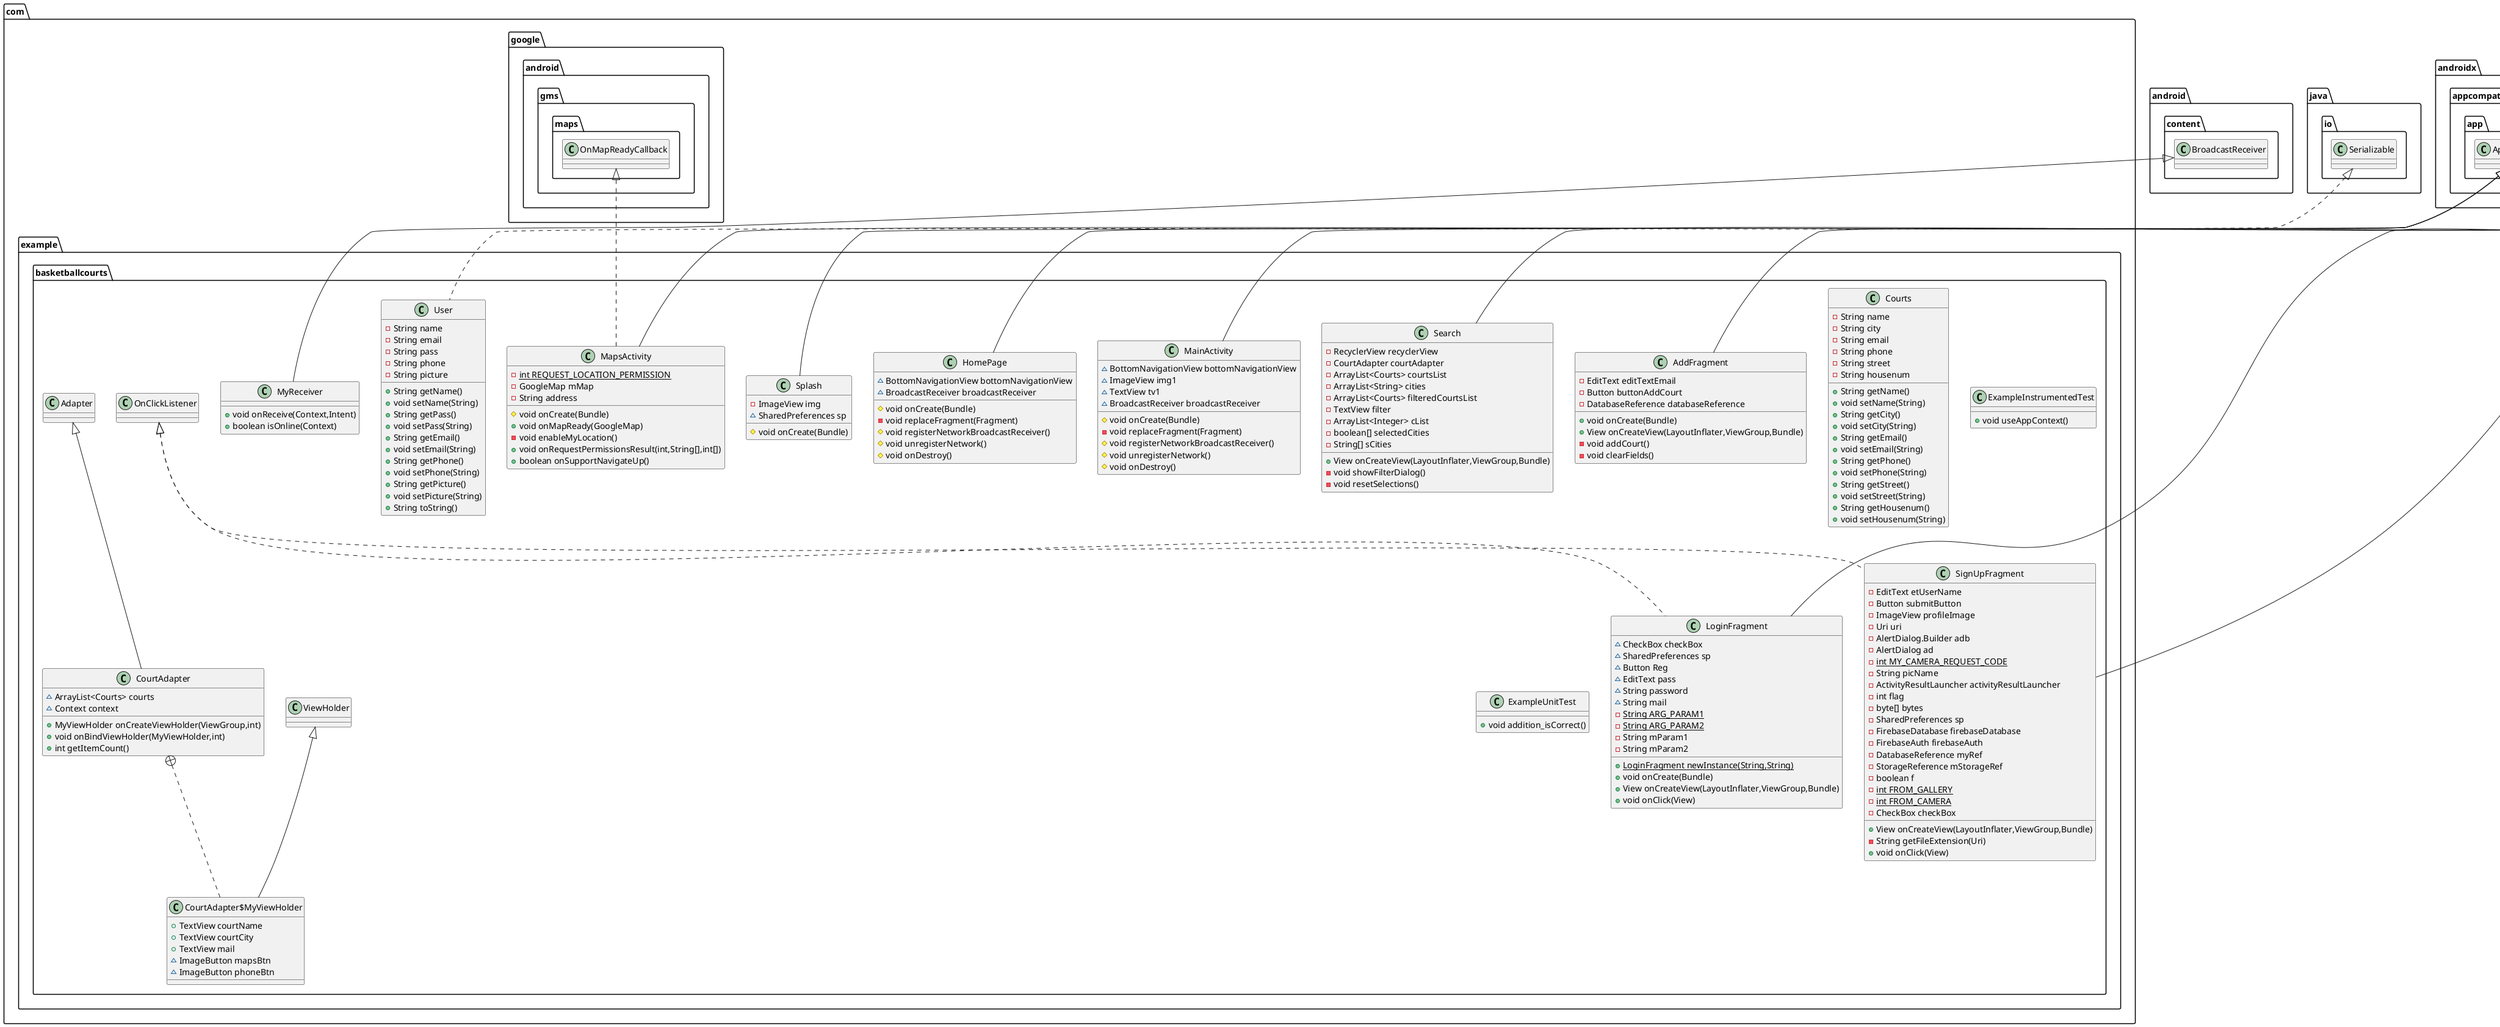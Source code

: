 @startuml
class com.example.basketballcourts.MyReceiver {
+ void onReceive(Context,Intent)
+ boolean isOnline(Context)
}

class com.example.basketballcourts.Search {
- RecyclerView recyclerView
- CourtAdapter courtAdapter
- ArrayList<Courts> courtsList
- ArrayList<String> cities
- ArrayList<Courts> filteredCourtsList
- TextView filter
- ArrayList<Integer> cList
- boolean[] selectedCities
- String[] sCities
+ View onCreateView(LayoutInflater,ViewGroup,Bundle)
- void showFilterDialog()
- void resetSelections()
}


class com.example.basketballcourts.Courts {
- String name
- String city
- String email
- String phone
- String street
- String housenum
+ String getName()
+ void setName(String)
+ String getCity()
+ void setCity(String)
+ String getEmail()
+ void setEmail(String)
+ String getPhone()
+ void setPhone(String)
+ String getStreet()
+ void setStreet(String)
+ String getHousenum()
+ void setHousenum(String)
}


class com.example.basketballcourts.HomePage {
~ BottomNavigationView bottomNavigationView
~ BroadcastReceiver broadcastReceiver
# void onCreate(Bundle)
- void replaceFragment(Fragment)
# void registerNetworkBroadcastReceiver()
# void unregisterNetwork()
# void onDestroy()
}


class com.example.basketballcourts.MapsActivity {
- {static} int REQUEST_LOCATION_PERMISSION
- GoogleMap mMap
- String address
# void onCreate(Bundle)
+ void onMapReady(GoogleMap)
- void enableMyLocation()
+ void onRequestPermissionsResult(int,String[],int[])
+ boolean onSupportNavigateUp()
}


class com.example.basketballcourts.Splash {
- ImageView img
~ SharedPreferences sp
# void onCreate(Bundle)
}


class com.example.basketballcourts.User {
- String name
- String email
- String pass
- String phone
- String picture
+ String getName()
+ void setName(String)
+ String getPass()
+ void setPass(String)
+ String getEmail()
+ void setEmail(String)
+ String getPhone()
+ void setPhone(String)
+ String getPicture()
+ void setPicture(String)
+ String toString()
}


class com.example.basketballcourts.MainActivity {
~ BottomNavigationView bottomNavigationView
~ ImageView img1
~ TextView tv1
~ BroadcastReceiver broadcastReceiver
# void onCreate(Bundle)
- void replaceFragment(Fragment)
# void registerNetworkBroadcastReceiver()
# void unregisterNetwork()
# void onDestroy()
}


class com.example.basketballcourts.CourtAdapter {
~ ArrayList<Courts> courts
~ Context context
+ MyViewHolder onCreateViewHolder(ViewGroup,int)
+ void onBindViewHolder(MyViewHolder,int)
+ int getItemCount()
}


class com.example.basketballcourts.CourtAdapter$MyViewHolder {
+ TextView courtName
+ TextView courtCity
+ TextView mail
~ ImageButton mapsBtn
~ ImageButton phoneBtn
}

class com.example.basketballcourts.ExampleInstrumentedTest {
+ void useAppContext()
}

class com.example.basketballcourts.ExampleUnitTest {
+ void addition_isCorrect()
}

class com.example.basketballcourts.LoginFragment {
~ CheckBox checkBox
~ SharedPreferences sp
~ Button Reg
~ EditText pass
~ String password
~ String mail
- {static} String ARG_PARAM1
- {static} String ARG_PARAM2
- String mParam1
- String mParam2
+ {static} LoginFragment newInstance(String,String)
+ void onCreate(Bundle)
+ View onCreateView(LayoutInflater,ViewGroup,Bundle)
+ void onClick(View)
}


class com.example.basketballcourts.SignUpFragment {
- EditText etUserName
- Button submitButton
- ImageView profileImage
- Uri uri
- AlertDialog.Builder adb
- AlertDialog ad
- {static} int MY_CAMERA_REQUEST_CODE
- String picName
- ActivityResultLauncher activityResultLauncher
- int flag
- byte[] bytes
- SharedPreferences sp
- FirebaseDatabase firebaseDatabase
- FirebaseAuth firebaseAuth
- DatabaseReference myRef
- StorageReference mStorageRef
- boolean f
- {static} int FROM_GALLERY
- {static} int FROM_CAMERA
- CheckBox checkBox
+ View onCreateView(LayoutInflater,ViewGroup,Bundle)
- String getFileExtension(Uri)
+ void onClick(View)
}


class com.example.basketballcourts.AddFragment {
- EditText editTextEmail
- Button buttonAddCourt
- DatabaseReference databaseReference
+ void onCreate(Bundle)
+ View onCreateView(LayoutInflater,ViewGroup,Bundle)
- void addCourt()
- void clearFields()
}




android.content.BroadcastReceiver <|-- com.example.basketballcourts.MyReceiver
androidx.fragment.app.Fragment <|-- com.example.basketballcourts.Search
androidx.appcompat.app.AppCompatActivity <|-- com.example.basketballcourts.HomePage
com.google.android.gms.maps.OnMapReadyCallback <|.. com.example.basketballcourts.MapsActivity
androidx.appcompat.app.AppCompatActivity <|-- com.example.basketballcourts.MapsActivity
androidx.appcompat.app.AppCompatActivity <|-- com.example.basketballcourts.Splash
java.io.Serializable <|.. com.example.basketballcourts.User
androidx.appcompat.app.AppCompatActivity <|-- com.example.basketballcourts.MainActivity
com.example.basketballcourts.Adapter <|-- com.example.basketballcourts.CourtAdapter
com.example.basketballcourts.CourtAdapter +.. com.example.basketballcourts.CourtAdapter$MyViewHolder
com.example.basketballcourts.ViewHolder <|-- com.example.basketballcourts.CourtAdapter$MyViewHolder
com.example.basketballcourts.OnClickListener <|.. com.example.basketballcourts.LoginFragment
androidx.fragment.app.Fragment <|-- com.example.basketballcourts.LoginFragment
com.example.basketballcourts.OnClickListener <|.. com.example.basketballcourts.SignUpFragment
androidx.fragment.app.Fragment <|-- com.example.basketballcourts.SignUpFragment
androidx.fragment.app.Fragment <|-- com.example.basketballcourts.AddFragment
@enduml